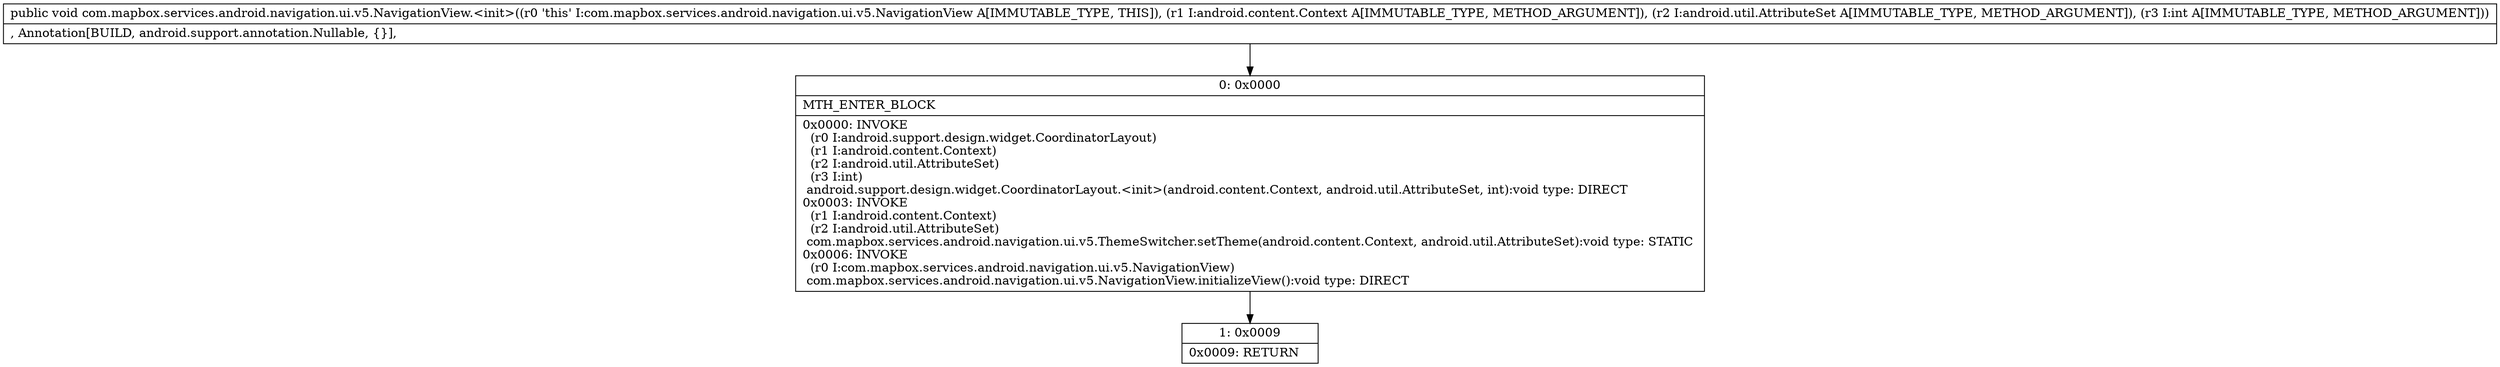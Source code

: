 digraph "CFG forcom.mapbox.services.android.navigation.ui.v5.NavigationView.\<init\>(Landroid\/content\/Context;Landroid\/util\/AttributeSet;I)V" {
Node_0 [shape=record,label="{0\:\ 0x0000|MTH_ENTER_BLOCK\l|0x0000: INVOKE  \l  (r0 I:android.support.design.widget.CoordinatorLayout)\l  (r1 I:android.content.Context)\l  (r2 I:android.util.AttributeSet)\l  (r3 I:int)\l android.support.design.widget.CoordinatorLayout.\<init\>(android.content.Context, android.util.AttributeSet, int):void type: DIRECT \l0x0003: INVOKE  \l  (r1 I:android.content.Context)\l  (r2 I:android.util.AttributeSet)\l com.mapbox.services.android.navigation.ui.v5.ThemeSwitcher.setTheme(android.content.Context, android.util.AttributeSet):void type: STATIC \l0x0006: INVOKE  \l  (r0 I:com.mapbox.services.android.navigation.ui.v5.NavigationView)\l com.mapbox.services.android.navigation.ui.v5.NavigationView.initializeView():void type: DIRECT \l}"];
Node_1 [shape=record,label="{1\:\ 0x0009|0x0009: RETURN   \l}"];
MethodNode[shape=record,label="{public void com.mapbox.services.android.navigation.ui.v5.NavigationView.\<init\>((r0 'this' I:com.mapbox.services.android.navigation.ui.v5.NavigationView A[IMMUTABLE_TYPE, THIS]), (r1 I:android.content.Context A[IMMUTABLE_TYPE, METHOD_ARGUMENT]), (r2 I:android.util.AttributeSet A[IMMUTABLE_TYPE, METHOD_ARGUMENT]), (r3 I:int A[IMMUTABLE_TYPE, METHOD_ARGUMENT]))  | , Annotation[BUILD, android.support.annotation.Nullable, \{\}], \l}"];
MethodNode -> Node_0;
Node_0 -> Node_1;
}

